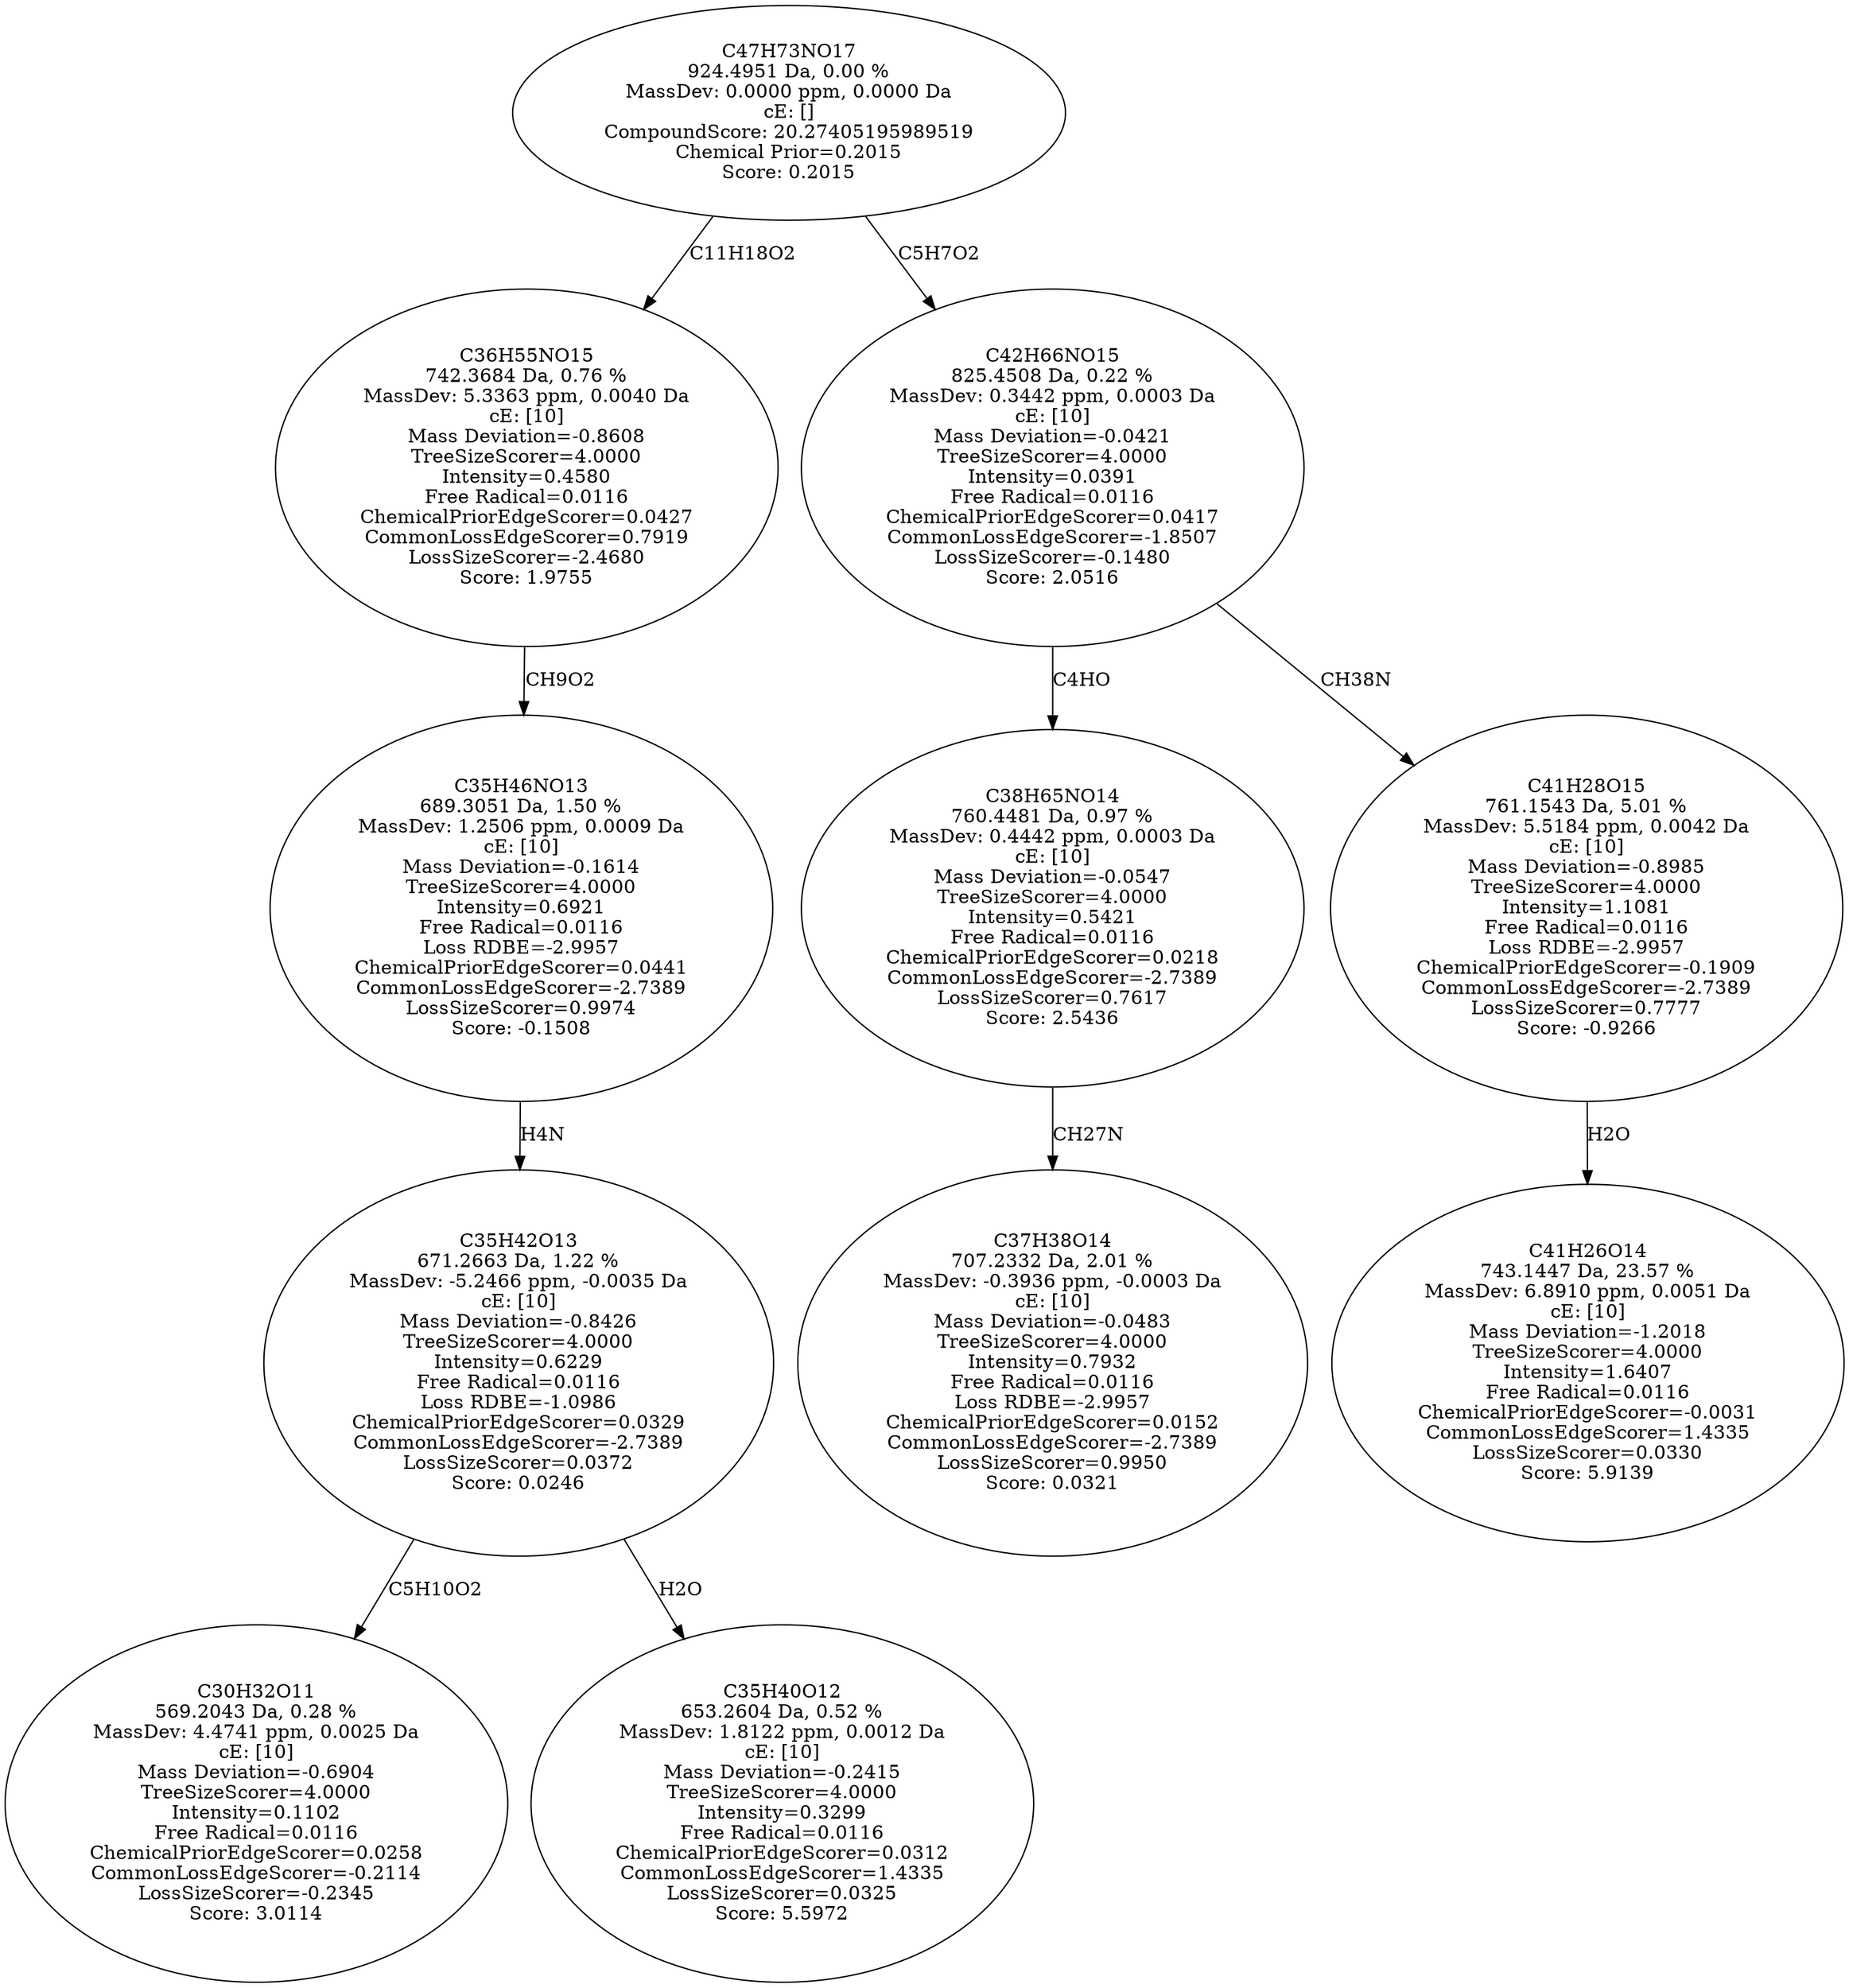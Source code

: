 strict digraph {
v1 [label="C30H32O11\n569.2043 Da, 0.28 %\nMassDev: 4.4741 ppm, 0.0025 Da\ncE: [10]\nMass Deviation=-0.6904\nTreeSizeScorer=4.0000\nIntensity=0.1102\nFree Radical=0.0116\nChemicalPriorEdgeScorer=0.0258\nCommonLossEdgeScorer=-0.2114\nLossSizeScorer=-0.2345\nScore: 3.0114"];
v2 [label="C35H40O12\n653.2604 Da, 0.52 %\nMassDev: 1.8122 ppm, 0.0012 Da\ncE: [10]\nMass Deviation=-0.2415\nTreeSizeScorer=4.0000\nIntensity=0.3299\nFree Radical=0.0116\nChemicalPriorEdgeScorer=0.0312\nCommonLossEdgeScorer=1.4335\nLossSizeScorer=0.0325\nScore: 5.5972"];
v3 [label="C35H42O13\n671.2663 Da, 1.22 %\nMassDev: -5.2466 ppm, -0.0035 Da\ncE: [10]\nMass Deviation=-0.8426\nTreeSizeScorer=4.0000\nIntensity=0.6229\nFree Radical=0.0116\nLoss RDBE=-1.0986\nChemicalPriorEdgeScorer=0.0329\nCommonLossEdgeScorer=-2.7389\nLossSizeScorer=0.0372\nScore: 0.0246"];
v4 [label="C35H46NO13\n689.3051 Da, 1.50 %\nMassDev: 1.2506 ppm, 0.0009 Da\ncE: [10]\nMass Deviation=-0.1614\nTreeSizeScorer=4.0000\nIntensity=0.6921\nFree Radical=0.0116\nLoss RDBE=-2.9957\nChemicalPriorEdgeScorer=0.0441\nCommonLossEdgeScorer=-2.7389\nLossSizeScorer=0.9974\nScore: -0.1508"];
v5 [label="C36H55NO15\n742.3684 Da, 0.76 %\nMassDev: 5.3363 ppm, 0.0040 Da\ncE: [10]\nMass Deviation=-0.8608\nTreeSizeScorer=4.0000\nIntensity=0.4580\nFree Radical=0.0116\nChemicalPriorEdgeScorer=0.0427\nCommonLossEdgeScorer=0.7919\nLossSizeScorer=-2.4680\nScore: 1.9755"];
v6 [label="C37H38O14\n707.2332 Da, 2.01 %\nMassDev: -0.3936 ppm, -0.0003 Da\ncE: [10]\nMass Deviation=-0.0483\nTreeSizeScorer=4.0000\nIntensity=0.7932\nFree Radical=0.0116\nLoss RDBE=-2.9957\nChemicalPriorEdgeScorer=0.0152\nCommonLossEdgeScorer=-2.7389\nLossSizeScorer=0.9950\nScore: 0.0321"];
v7 [label="C38H65NO14\n760.4481 Da, 0.97 %\nMassDev: 0.4442 ppm, 0.0003 Da\ncE: [10]\nMass Deviation=-0.0547\nTreeSizeScorer=4.0000\nIntensity=0.5421\nFree Radical=0.0116\nChemicalPriorEdgeScorer=0.0218\nCommonLossEdgeScorer=-2.7389\nLossSizeScorer=0.7617\nScore: 2.5436"];
v8 [label="C41H26O14\n743.1447 Da, 23.57 %\nMassDev: 6.8910 ppm, 0.0051 Da\ncE: [10]\nMass Deviation=-1.2018\nTreeSizeScorer=4.0000\nIntensity=1.6407\nFree Radical=0.0116\nChemicalPriorEdgeScorer=-0.0031\nCommonLossEdgeScorer=1.4335\nLossSizeScorer=0.0330\nScore: 5.9139"];
v9 [label="C41H28O15\n761.1543 Da, 5.01 %\nMassDev: 5.5184 ppm, 0.0042 Da\ncE: [10]\nMass Deviation=-0.8985\nTreeSizeScorer=4.0000\nIntensity=1.1081\nFree Radical=0.0116\nLoss RDBE=-2.9957\nChemicalPriorEdgeScorer=-0.1909\nCommonLossEdgeScorer=-2.7389\nLossSizeScorer=0.7777\nScore: -0.9266"];
v10 [label="C42H66NO15\n825.4508 Da, 0.22 %\nMassDev: 0.3442 ppm, 0.0003 Da\ncE: [10]\nMass Deviation=-0.0421\nTreeSizeScorer=4.0000\nIntensity=0.0391\nFree Radical=0.0116\nChemicalPriorEdgeScorer=0.0417\nCommonLossEdgeScorer=-1.8507\nLossSizeScorer=-0.1480\nScore: 2.0516"];
v11 [label="C47H73NO17\n924.4951 Da, 0.00 %\nMassDev: 0.0000 ppm, 0.0000 Da\ncE: []\nCompoundScore: 20.27405195989519\nChemical Prior=0.2015\nScore: 0.2015"];
v3 -> v1 [label="C5H10O2"];
v3 -> v2 [label="H2O"];
v4 -> v3 [label="H4N"];
v5 -> v4 [label="CH9O2"];
v11 -> v5 [label="C11H18O2"];
v7 -> v6 [label="CH27N"];
v10 -> v7 [label="C4HO"];
v9 -> v8 [label="H2O"];
v10 -> v9 [label="CH38N"];
v11 -> v10 [label="C5H7O2"];
}